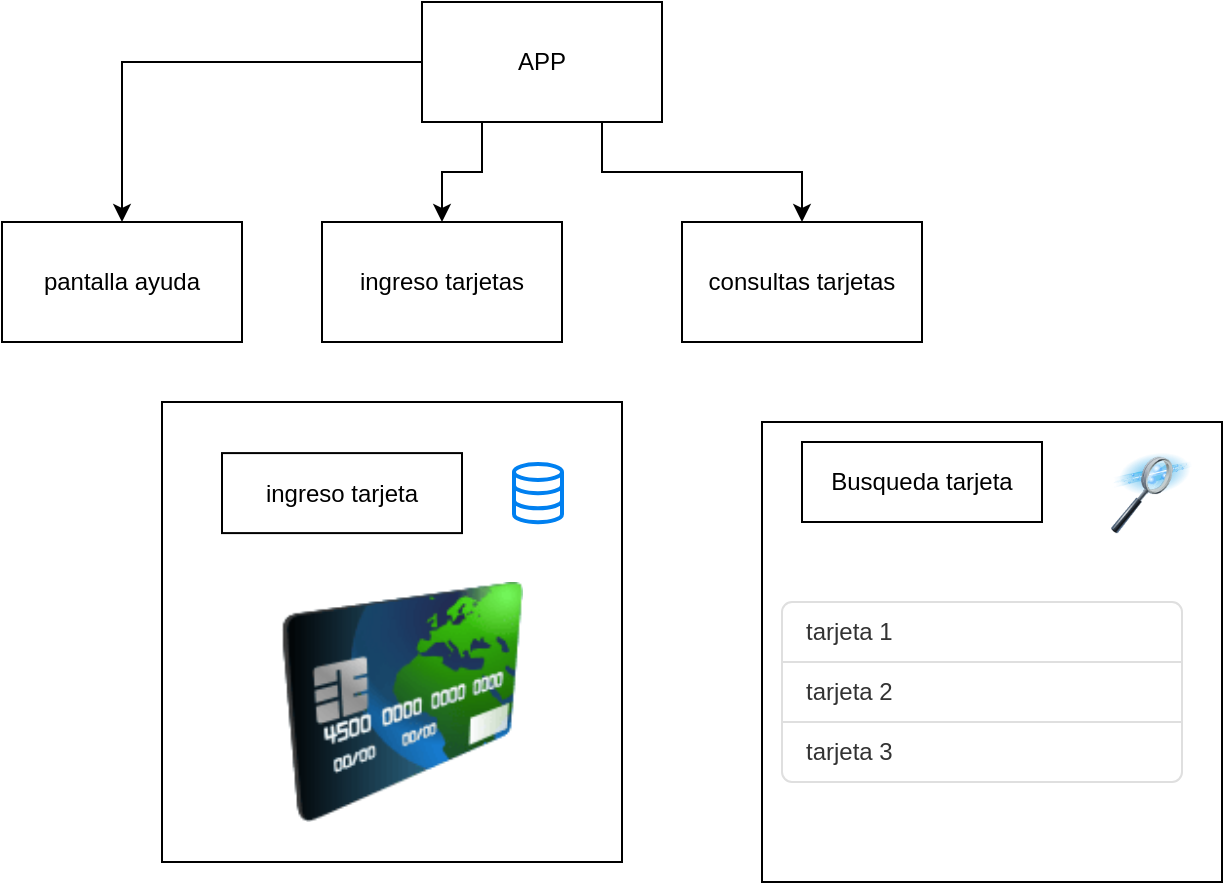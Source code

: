 <mxfile version="24.7.5">
  <diagram name="Page-1" id="AciUSy06nK7GfeqAtfXy">
    <mxGraphModel dx="1016" dy="607" grid="1" gridSize="10" guides="1" tooltips="1" connect="1" arrows="1" fold="1" page="1" pageScale="1" pageWidth="827" pageHeight="1169" math="0" shadow="0">
      <root>
        <mxCell id="0" />
        <mxCell id="1" parent="0" />
        <mxCell id="u-MJMArlCtelmWg_TReK-14" value="" style="whiteSpace=wrap;html=1;aspect=fixed;" vertex="1" parent="1">
          <mxGeometry x="200" y="300" width="230" height="230" as="geometry" />
        </mxCell>
        <mxCell id="u-MJMArlCtelmWg_TReK-9" style="edgeStyle=orthogonalEdgeStyle;rounded=0;orthogonalLoop=1;jettySize=auto;html=1;exitX=0;exitY=0.5;exitDx=0;exitDy=0;entryX=0.5;entryY=0;entryDx=0;entryDy=0;" edge="1" parent="1" source="u-MJMArlCtelmWg_TReK-1" target="u-MJMArlCtelmWg_TReK-2">
          <mxGeometry relative="1" as="geometry" />
        </mxCell>
        <mxCell id="u-MJMArlCtelmWg_TReK-10" style="edgeStyle=orthogonalEdgeStyle;rounded=0;orthogonalLoop=1;jettySize=auto;html=1;exitX=0.25;exitY=1;exitDx=0;exitDy=0;entryX=0.5;entryY=0;entryDx=0;entryDy=0;" edge="1" parent="1" source="u-MJMArlCtelmWg_TReK-1" target="u-MJMArlCtelmWg_TReK-3">
          <mxGeometry relative="1" as="geometry" />
        </mxCell>
        <mxCell id="u-MJMArlCtelmWg_TReK-11" style="edgeStyle=orthogonalEdgeStyle;rounded=0;orthogonalLoop=1;jettySize=auto;html=1;exitX=0.75;exitY=1;exitDx=0;exitDy=0;entryX=0.5;entryY=0;entryDx=0;entryDy=0;" edge="1" parent="1" source="u-MJMArlCtelmWg_TReK-1" target="u-MJMArlCtelmWg_TReK-4">
          <mxGeometry relative="1" as="geometry" />
        </mxCell>
        <mxCell id="u-MJMArlCtelmWg_TReK-1" value="APP" style="rounded=0;whiteSpace=wrap;html=1;" vertex="1" parent="1">
          <mxGeometry x="330" y="100" width="120" height="60" as="geometry" />
        </mxCell>
        <mxCell id="u-MJMArlCtelmWg_TReK-2" value="pantalla ayuda" style="rounded=0;whiteSpace=wrap;html=1;" vertex="1" parent="1">
          <mxGeometry x="120" y="210" width="120" height="60" as="geometry" />
        </mxCell>
        <mxCell id="u-MJMArlCtelmWg_TReK-3" value="ingreso tarjetas" style="rounded=0;whiteSpace=wrap;html=1;" vertex="1" parent="1">
          <mxGeometry x="280" y="210" width="120" height="60" as="geometry" />
        </mxCell>
        <mxCell id="u-MJMArlCtelmWg_TReK-4" value="consultas tarjetas" style="rounded=0;whiteSpace=wrap;html=1;" vertex="1" parent="1">
          <mxGeometry x="460" y="210" width="120" height="60" as="geometry" />
        </mxCell>
        <mxCell id="u-MJMArlCtelmWg_TReK-5" value="" style="whiteSpace=wrap;html=1;aspect=fixed;" vertex="1" parent="1">
          <mxGeometry x="500" y="310" width="230" height="230" as="geometry" />
        </mxCell>
        <mxCell id="u-MJMArlCtelmWg_TReK-6" value="Busqueda tarjeta" style="rounded=0;whiteSpace=wrap;html=1;" vertex="1" parent="1">
          <mxGeometry x="520" y="320" width="120" height="40" as="geometry" />
        </mxCell>
        <mxCell id="u-MJMArlCtelmWg_TReK-12" value="" style="html=1;verticalLabelPosition=bottom;align=center;labelBackgroundColor=#ffffff;verticalAlign=top;strokeWidth=2;strokeColor=#0080F0;shadow=0;dashed=0;shape=mxgraph.ios7.icons.data;" vertex="1" parent="1">
          <mxGeometry x="376" y="331" width="24" height="29.1" as="geometry" />
        </mxCell>
        <mxCell id="u-MJMArlCtelmWg_TReK-13" value="" style="image;html=1;image=img/lib/clip_art/computers/Data_Filtering_128x128.png" vertex="1" parent="1">
          <mxGeometry x="670" y="325.55" width="50" height="40" as="geometry" />
        </mxCell>
        <mxCell id="u-MJMArlCtelmWg_TReK-15" value="ingreso tarjeta" style="rounded=0;whiteSpace=wrap;html=1;" vertex="1" parent="1">
          <mxGeometry x="230" y="325.55" width="120" height="40" as="geometry" />
        </mxCell>
        <mxCell id="u-MJMArlCtelmWg_TReK-20" value="" style="swimlane;fontStyle=0;childLayout=stackLayout;horizontal=1;startSize=0;horizontalStack=0;resizeParent=1;resizeParentMax=0;resizeLast=0;collapsible=0;marginBottom=0;whiteSpace=wrap;html=1;strokeColor=none;fillColor=none;" vertex="1" parent="1">
          <mxGeometry x="510" y="400" width="200" height="90" as="geometry" />
        </mxCell>
        <mxCell id="u-MJMArlCtelmWg_TReK-21" value="tarjeta 1" style="text;strokeColor=#DFDFDF;fillColor=#FFFFFF;align=left;verticalAlign=middle;spacingLeft=10;spacingRight=10;overflow=hidden;points=[[0,0.5],[1,0.5]];portConstraint=eastwest;rotatable=0;whiteSpace=wrap;html=1;shape=mxgraph.bootstrap.topButton;rSize=5;fontColor=#333333;" vertex="1" parent="u-MJMArlCtelmWg_TReK-20">
          <mxGeometry width="200" height="30" as="geometry" />
        </mxCell>
        <mxCell id="u-MJMArlCtelmWg_TReK-22" value="tarjeta 2" style="text;strokeColor=#DFDFDF;fillColor=#FFFFFF;align=left;verticalAlign=middle;spacingLeft=10;spacingRight=10;overflow=hidden;points=[[0,0.5],[1,0.5]];portConstraint=eastwest;rotatable=0;whiteSpace=wrap;html=1;rSize=5;fontColor=#333333;" vertex="1" parent="u-MJMArlCtelmWg_TReK-20">
          <mxGeometry y="30" width="200" height="30" as="geometry" />
        </mxCell>
        <mxCell id="u-MJMArlCtelmWg_TReK-23" value="tarjeta 3" style="text;strokeColor=#DFDFDF;fillColor=#FFFFFF;align=left;verticalAlign=middle;spacingLeft=10;spacingRight=10;overflow=hidden;points=[[0,0.5],[1,0.5]];portConstraint=eastwest;rotatable=0;whiteSpace=wrap;html=1;shape=mxgraph.bootstrap.bottomButton;rSize=5;fontColor=#333333;" vertex="1" parent="u-MJMArlCtelmWg_TReK-20">
          <mxGeometry y="60" width="200" height="30" as="geometry" />
        </mxCell>
        <mxCell id="u-MJMArlCtelmWg_TReK-26" value="" style="image;html=1;image=img/lib/clip_art/finance/Credit_Card_128x128.png" vertex="1" parent="1">
          <mxGeometry x="240" y="390" width="160" height="120" as="geometry" />
        </mxCell>
      </root>
    </mxGraphModel>
  </diagram>
</mxfile>
